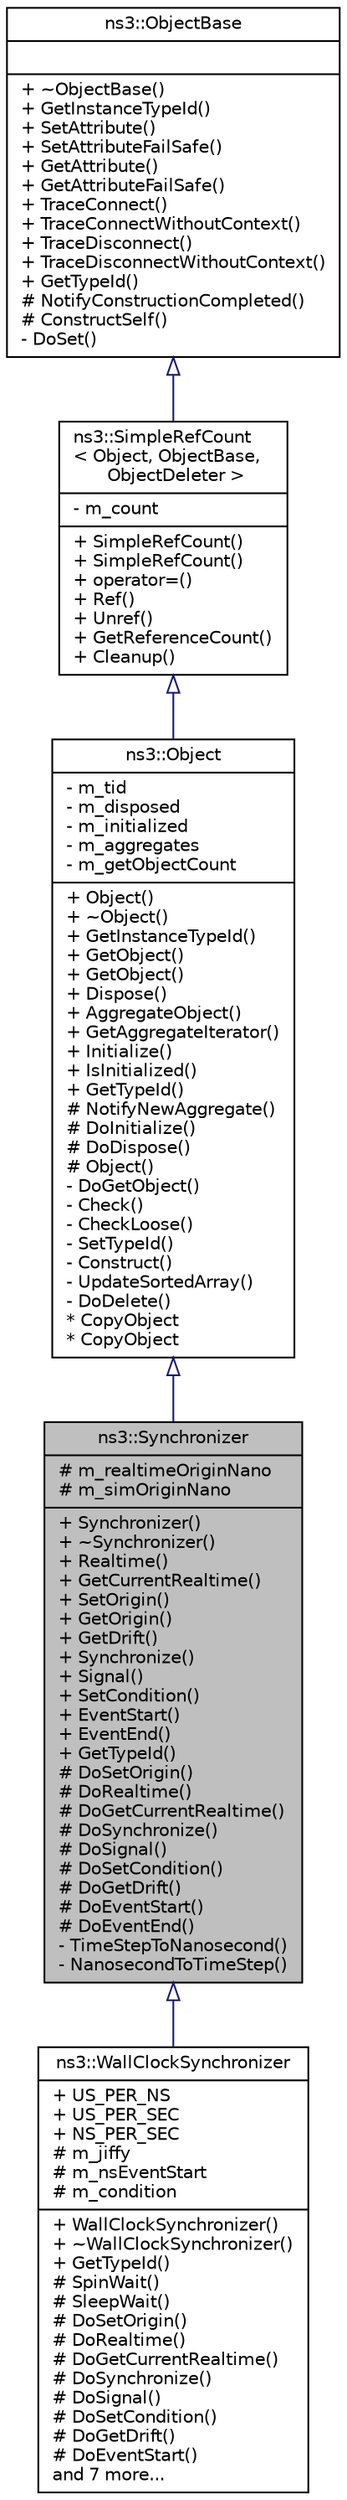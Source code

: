 digraph "ns3::Synchronizer"
{
  edge [fontname="Helvetica",fontsize="10",labelfontname="Helvetica",labelfontsize="10"];
  node [fontname="Helvetica",fontsize="10",shape=record];
  Node1 [label="{ns3::Synchronizer\n|# m_realtimeOriginNano\l# m_simOriginNano\l|+ Synchronizer()\l+ ~Synchronizer()\l+ Realtime()\l+ GetCurrentRealtime()\l+ SetOrigin()\l+ GetOrigin()\l+ GetDrift()\l+ Synchronize()\l+ Signal()\l+ SetCondition()\l+ EventStart()\l+ EventEnd()\l+ GetTypeId()\l# DoSetOrigin()\l# DoRealtime()\l# DoGetCurrentRealtime()\l# DoSynchronize()\l# DoSignal()\l# DoSetCondition()\l# DoGetDrift()\l# DoEventStart()\l# DoEventEnd()\l- TimeStepToNanosecond()\l- NanosecondToTimeStep()\l}",height=0.2,width=0.4,color="black", fillcolor="grey75", style="filled", fontcolor="black"];
  Node2 -> Node1 [dir="back",color="midnightblue",fontsize="10",style="solid",arrowtail="onormal"];
  Node2 [label="{ns3::Object\n|- m_tid\l- m_disposed\l- m_initialized\l- m_aggregates\l- m_getObjectCount\l|+ Object()\l+ ~Object()\l+ GetInstanceTypeId()\l+ GetObject()\l+ GetObject()\l+ Dispose()\l+ AggregateObject()\l+ GetAggregateIterator()\l+ Initialize()\l+ IsInitialized()\l+ GetTypeId()\l# NotifyNewAggregate()\l# DoInitialize()\l# DoDispose()\l# Object()\l- DoGetObject()\l- Check()\l- CheckLoose()\l- SetTypeId()\l- Construct()\l- UpdateSortedArray()\l- DoDelete()\l* CopyObject\l* CopyObject\l}",height=0.2,width=0.4,color="black", fillcolor="white", style="filled",URL="$d9/d77/classns3_1_1Object.html",tooltip="A base class which provides memory management and object aggregation. "];
  Node3 -> Node2 [dir="back",color="midnightblue",fontsize="10",style="solid",arrowtail="onormal"];
  Node3 [label="{ns3::SimpleRefCount\l\< Object, ObjectBase,\l ObjectDeleter \>\n|- m_count\l|+ SimpleRefCount()\l+ SimpleRefCount()\l+ operator=()\l+ Ref()\l+ Unref()\l+ GetReferenceCount()\l+ Cleanup()\l}",height=0.2,width=0.4,color="black", fillcolor="white", style="filled",URL="$da/da1/classns3_1_1SimpleRefCount.html"];
  Node4 -> Node3 [dir="back",color="midnightblue",fontsize="10",style="solid",arrowtail="onormal"];
  Node4 [label="{ns3::ObjectBase\n||+ ~ObjectBase()\l+ GetInstanceTypeId()\l+ SetAttribute()\l+ SetAttributeFailSafe()\l+ GetAttribute()\l+ GetAttributeFailSafe()\l+ TraceConnect()\l+ TraceConnectWithoutContext()\l+ TraceDisconnect()\l+ TraceDisconnectWithoutContext()\l+ GetTypeId()\l# NotifyConstructionCompleted()\l# ConstructSelf()\l- DoSet()\l}",height=0.2,width=0.4,color="black", fillcolor="white", style="filled",URL="$d2/dac/classns3_1_1ObjectBase.html",tooltip="Anchor the ns-3 type and attribute system. "];
  Node1 -> Node5 [dir="back",color="midnightblue",fontsize="10",style="solid",arrowtail="onormal"];
  Node5 [label="{ns3::WallClockSynchronizer\n|+ US_PER_NS\l+ US_PER_SEC\l+ NS_PER_SEC\l# m_jiffy\l# m_nsEventStart\l# m_condition\l|+ WallClockSynchronizer()\l+ ~WallClockSynchronizer()\l+ GetTypeId()\l# SpinWait()\l# SleepWait()\l# DoSetOrigin()\l# DoRealtime()\l# DoGetCurrentRealtime()\l# DoSynchronize()\l# DoSignal()\l# DoSetCondition()\l# DoGetDrift()\l# DoEventStart()\land 7 more...\l}",height=0.2,width=0.4,color="black", fillcolor="white", style="filled",URL="$d4/d79/classns3_1_1WallClockSynchronizer.html",tooltip="Class used for synchronizing the simulation events to a real-time \"wall clock\" using Posix clock func..."];
}
